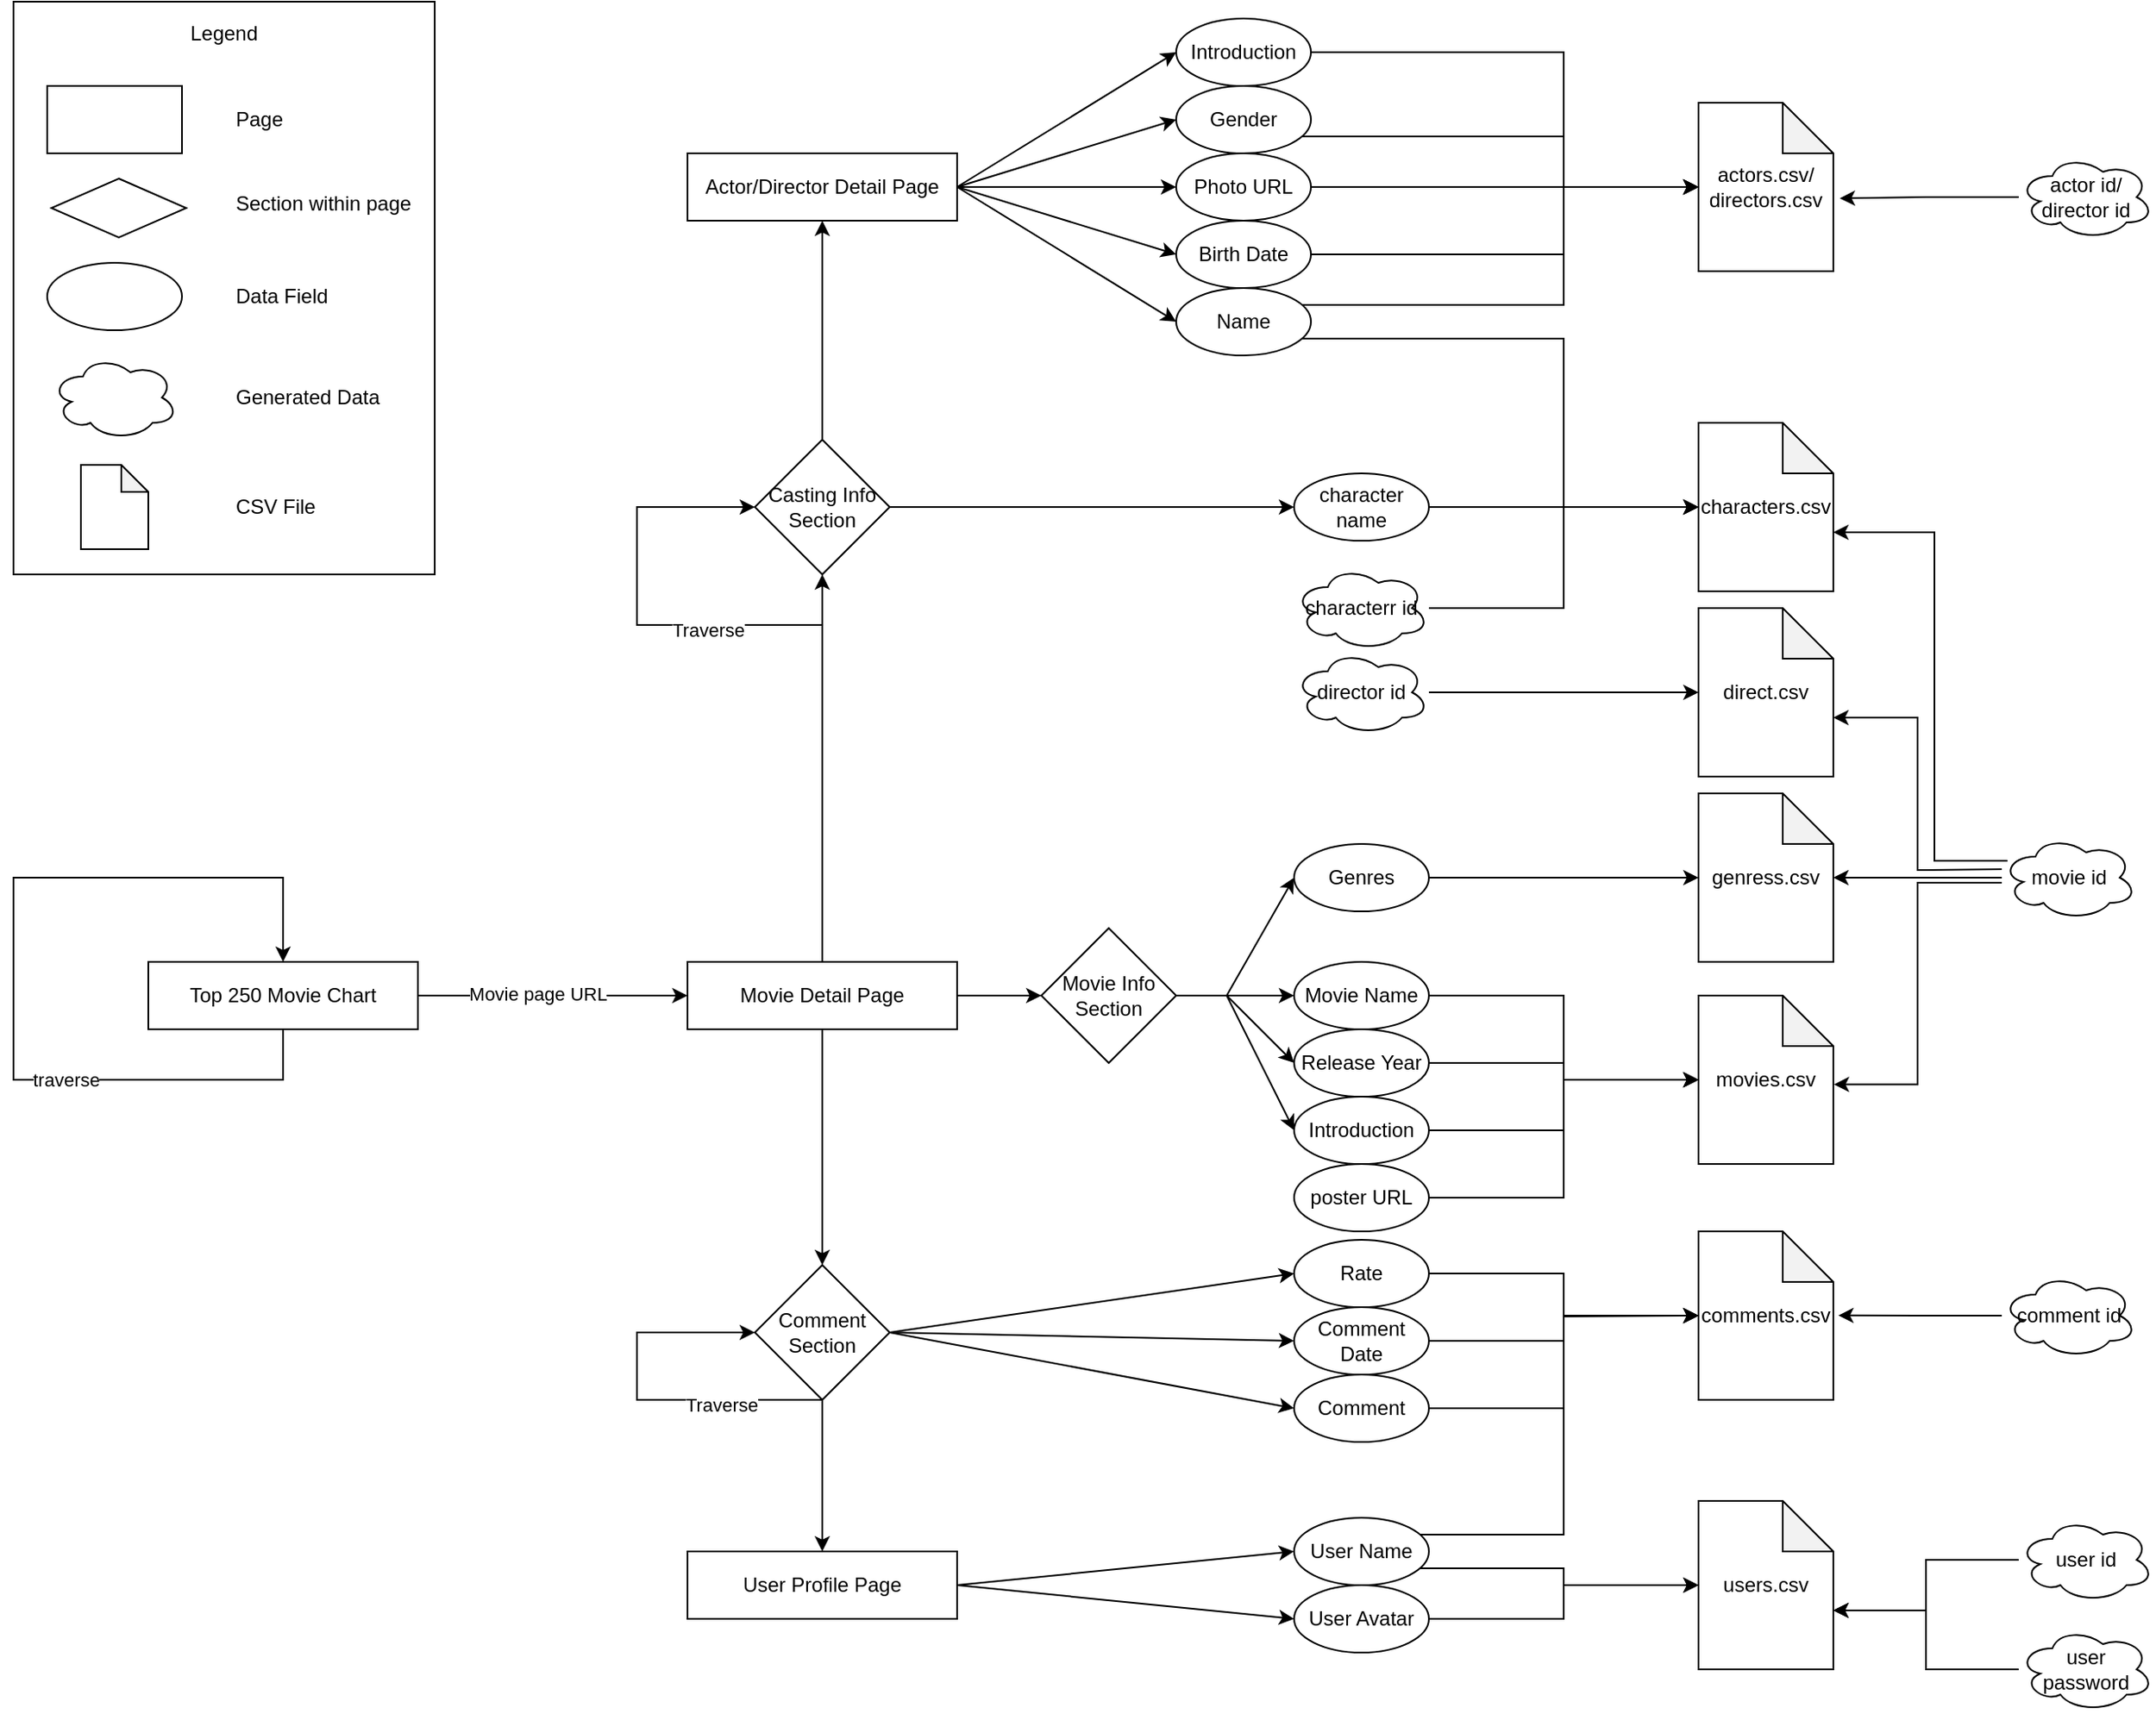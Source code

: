 <mxfile version="16.5.1" type="device"><diagram id="aQS8a2BZSZF3l-ueLsHV" name="第 1 页"><mxGraphModel dx="2188" dy="2158" grid="1" gridSize="10" guides="1" tooltips="1" connect="1" arrows="1" fold="1" page="1" pageScale="1" pageWidth="1169" pageHeight="827" math="0" shadow="0"><root><mxCell id="0"/><mxCell id="1" parent="0"/><mxCell id="bSSHRtzCXo4jW02pnlNc-5" style="edgeStyle=orthogonalEdgeStyle;rounded=0;orthogonalLoop=1;jettySize=auto;html=1;entryX=0;entryY=0.5;entryDx=0;entryDy=0;" edge="1" parent="1" source="bSSHRtzCXo4jW02pnlNc-1" target="bSSHRtzCXo4jW02pnlNc-2"><mxGeometry relative="1" as="geometry"/></mxCell><mxCell id="bSSHRtzCXo4jW02pnlNc-22" value="Movie page URL" style="edgeLabel;html=1;align=center;verticalAlign=middle;resizable=0;points=[];" vertex="1" connectable="0" parent="bSSHRtzCXo4jW02pnlNc-5"><mxGeometry x="-0.117" y="1" relative="1" as="geometry"><mxPoint as="offset"/></mxGeometry></mxCell><mxCell id="bSSHRtzCXo4jW02pnlNc-1" value="Top 250 Movie Chart" style="rounded=0;whiteSpace=wrap;html=1;" vertex="1" parent="1"><mxGeometry x="240" y="290" width="160" height="40" as="geometry"/></mxCell><mxCell id="bSSHRtzCXo4jW02pnlNc-7" style="edgeStyle=orthogonalEdgeStyle;rounded=0;orthogonalLoop=1;jettySize=auto;html=1;entryX=0.5;entryY=0;entryDx=0;entryDy=0;exitX=0.5;exitY=1;exitDx=0;exitDy=0;" edge="1" parent="1" source="bSSHRtzCXo4jW02pnlNc-2" target="bSSHRtzCXo4jW02pnlNc-96"><mxGeometry relative="1" as="geometry"><mxPoint x="640" y="495" as="targetPoint"/></mxGeometry></mxCell><mxCell id="bSSHRtzCXo4jW02pnlNc-93" style="edgeStyle=orthogonalEdgeStyle;rounded=0;orthogonalLoop=1;jettySize=auto;html=1;entryX=0;entryY=0.5;entryDx=0;entryDy=0;" edge="1" parent="1" source="bSSHRtzCXo4jW02pnlNc-2" target="bSSHRtzCXo4jW02pnlNc-91"><mxGeometry relative="1" as="geometry"/></mxCell><mxCell id="bSSHRtzCXo4jW02pnlNc-119" style="edgeStyle=orthogonalEdgeStyle;rounded=0;orthogonalLoop=1;jettySize=auto;html=1;" edge="1" parent="1" source="bSSHRtzCXo4jW02pnlNc-2" target="bSSHRtzCXo4jW02pnlNc-94"><mxGeometry relative="1" as="geometry"/></mxCell><mxCell id="bSSHRtzCXo4jW02pnlNc-2" value="Movie Detail Page" style="rounded=0;whiteSpace=wrap;html=1;" vertex="1" parent="1"><mxGeometry x="560" y="290" width="160" height="40" as="geometry"/></mxCell><mxCell id="bSSHRtzCXo4jW02pnlNc-65" style="edgeStyle=orthogonalEdgeStyle;rounded=0;orthogonalLoop=1;jettySize=auto;html=1;exitX=1;exitY=0.5;exitDx=0;exitDy=0;entryX=0;entryY=0.5;entryDx=0;entryDy=0;" edge="1" parent="1" source="bSSHRtzCXo4jW02pnlNc-3" target="bSSHRtzCXo4jW02pnlNc-64"><mxGeometry relative="1" as="geometry"/></mxCell><mxCell id="bSSHRtzCXo4jW02pnlNc-3" value="Actor/Director Detail Page" style="rounded=0;whiteSpace=wrap;html=1;" vertex="1" parent="1"><mxGeometry x="560" y="-190" width="160" height="40" as="geometry"/></mxCell><mxCell id="bSSHRtzCXo4jW02pnlNc-31" style="edgeStyle=orthogonalEdgeStyle;rounded=0;orthogonalLoop=1;jettySize=auto;html=1;entryX=0;entryY=0.5;entryDx=0;entryDy=0;entryPerimeter=0;" edge="1" parent="1" source="bSSHRtzCXo4jW02pnlNc-9" target="bSSHRtzCXo4jW02pnlNc-29"><mxGeometry relative="1" as="geometry"/></mxCell><mxCell id="bSSHRtzCXo4jW02pnlNc-9" value="Release Year" style="ellipse;whiteSpace=wrap;html=1;" vertex="1" parent="1"><mxGeometry x="920" y="330" width="80" height="40" as="geometry"/></mxCell><mxCell id="bSSHRtzCXo4jW02pnlNc-32" style="edgeStyle=orthogonalEdgeStyle;rounded=0;orthogonalLoop=1;jettySize=auto;html=1;exitX=1;exitY=0.5;exitDx=0;exitDy=0;" edge="1" parent="1" source="bSSHRtzCXo4jW02pnlNc-14"><mxGeometry relative="1" as="geometry"><mxPoint x="1160" y="360" as="targetPoint"/><Array as="points"><mxPoint x="1080" y="390"/><mxPoint x="1080" y="360"/></Array></mxGeometry></mxCell><mxCell id="bSSHRtzCXo4jW02pnlNc-14" value="Introduction" style="ellipse;whiteSpace=wrap;html=1;" vertex="1" parent="1"><mxGeometry x="920" y="370" width="80" height="40" as="geometry"/></mxCell><mxCell id="bSSHRtzCXo4jW02pnlNc-30" style="edgeStyle=orthogonalEdgeStyle;rounded=0;orthogonalLoop=1;jettySize=auto;html=1;" edge="1" parent="1" source="bSSHRtzCXo4jW02pnlNc-15" target="bSSHRtzCXo4jW02pnlNc-29"><mxGeometry relative="1" as="geometry"/></mxCell><mxCell id="bSSHRtzCXo4jW02pnlNc-15" value="Movie Name" style="ellipse;whiteSpace=wrap;html=1;" vertex="1" parent="1"><mxGeometry x="920" y="290" width="80" height="40" as="geometry"/></mxCell><mxCell id="bSSHRtzCXo4jW02pnlNc-17" value="" style="endArrow=classic;html=1;rounded=0;entryX=0;entryY=0.5;entryDx=0;entryDy=0;exitX=1;exitY=0.5;exitDx=0;exitDy=0;" edge="1" parent="1" target="bSSHRtzCXo4jW02pnlNc-14"><mxGeometry width="50" height="50" relative="1" as="geometry"><mxPoint x="880" y="310" as="sourcePoint"/><mxPoint x="1020" y="470" as="targetPoint"/></mxGeometry></mxCell><mxCell id="bSSHRtzCXo4jW02pnlNc-18" value="" style="endArrow=classic;html=1;rounded=0;entryX=0;entryY=0.5;entryDx=0;entryDy=0;exitX=1;exitY=0.5;exitDx=0;exitDy=0;" edge="1" parent="1" target="bSSHRtzCXo4jW02pnlNc-9"><mxGeometry width="50" height="50" relative="1" as="geometry"><mxPoint x="880" y="310" as="sourcePoint"/><mxPoint x="930" y="470" as="targetPoint"/></mxGeometry></mxCell><mxCell id="bSSHRtzCXo4jW02pnlNc-19" value="" style="endArrow=classic;html=1;rounded=0;entryX=0;entryY=0.5;entryDx=0;entryDy=0;exitX=1;exitY=0.5;exitDx=0;exitDy=0;" edge="1" parent="1" target="bSSHRtzCXo4jW02pnlNc-15"><mxGeometry width="50" height="50" relative="1" as="geometry"><mxPoint x="880" y="310" as="sourcePoint"/><mxPoint x="910" y="220" as="targetPoint"/></mxGeometry></mxCell><mxCell id="bSSHRtzCXo4jW02pnlNc-39" style="edgeStyle=orthogonalEdgeStyle;rounded=0;orthogonalLoop=1;jettySize=auto;html=1;entryX=0;entryY=0.5;entryDx=0;entryDy=0;entryPerimeter=0;" edge="1" parent="1" source="bSSHRtzCXo4jW02pnlNc-20" target="bSSHRtzCXo4jW02pnlNc-38"><mxGeometry relative="1" as="geometry"/></mxCell><mxCell id="bSSHRtzCXo4jW02pnlNc-20" value="Genres" style="ellipse;whiteSpace=wrap;html=1;" vertex="1" parent="1"><mxGeometry x="920" y="220" width="80" height="40" as="geometry"/></mxCell><mxCell id="bSSHRtzCXo4jW02pnlNc-29" value="movies.csv" style="shape=note;whiteSpace=wrap;html=1;backgroundOutline=1;darkOpacity=0.05;" vertex="1" parent="1"><mxGeometry x="1160" y="310" width="80" height="100" as="geometry"/></mxCell><mxCell id="bSSHRtzCXo4jW02pnlNc-44" style="edgeStyle=orthogonalEdgeStyle;rounded=0;orthogonalLoop=1;jettySize=auto;html=1;" edge="1" parent="1" source="bSSHRtzCXo4jW02pnlNc-34" target="bSSHRtzCXo4jW02pnlNc-38"><mxGeometry relative="1" as="geometry"/></mxCell><mxCell id="bSSHRtzCXo4jW02pnlNc-45" style="edgeStyle=orthogonalEdgeStyle;rounded=0;orthogonalLoop=1;jettySize=auto;html=1;entryX=1.004;entryY=0.528;entryDx=0;entryDy=0;entryPerimeter=0;" edge="1" parent="1" target="bSSHRtzCXo4jW02pnlNc-29"><mxGeometry relative="1" as="geometry"><mxPoint x="1340" y="243" as="sourcePoint"/><Array as="points"><mxPoint x="1290" y="243"/><mxPoint x="1290" y="363"/></Array></mxGeometry></mxCell><mxCell id="bSSHRtzCXo4jW02pnlNc-76" style="edgeStyle=orthogonalEdgeStyle;rounded=0;orthogonalLoop=1;jettySize=auto;html=1;entryX=0;entryY=0;entryDx=80;entryDy=65;entryPerimeter=0;" edge="1" parent="1" target="bSSHRtzCXo4jW02pnlNc-75"><mxGeometry relative="1" as="geometry"><mxPoint x="1340" y="235" as="sourcePoint"/></mxGeometry></mxCell><mxCell id="bSSHRtzCXo4jW02pnlNc-136" style="edgeStyle=orthogonalEdgeStyle;rounded=0;orthogonalLoop=1;jettySize=auto;html=1;entryX=0;entryY=0;entryDx=80;entryDy=65;entryPerimeter=0;" edge="1" parent="1" source="bSSHRtzCXo4jW02pnlNc-34" target="bSSHRtzCXo4jW02pnlNc-134"><mxGeometry relative="1" as="geometry"><Array as="points"><mxPoint x="1300" y="230"/><mxPoint x="1300" y="35"/></Array></mxGeometry></mxCell><mxCell id="bSSHRtzCXo4jW02pnlNc-34" value="movie id" style="ellipse;shape=cloud;whiteSpace=wrap;html=1;" vertex="1" parent="1"><mxGeometry x="1340" y="215" width="80" height="50" as="geometry"/></mxCell><mxCell id="bSSHRtzCXo4jW02pnlNc-36" value="" style="endArrow=classic;html=1;rounded=0;exitX=0.5;exitY=1;exitDx=0;exitDy=0;entryX=0.5;entryY=0;entryDx=0;entryDy=0;" edge="1" parent="1" source="bSSHRtzCXo4jW02pnlNc-1" target="bSSHRtzCXo4jW02pnlNc-1"><mxGeometry width="50" height="50" relative="1" as="geometry"><mxPoint x="270" y="390" as="sourcePoint"/><mxPoint x="320" y="340" as="targetPoint"/><Array as="points"><mxPoint x="320" y="360"/><mxPoint x="160" y="360"/><mxPoint x="160" y="240"/><mxPoint x="320" y="240"/></Array></mxGeometry></mxCell><mxCell id="bSSHRtzCXo4jW02pnlNc-37" value="traverse" style="edgeLabel;html=1;align=center;verticalAlign=middle;resizable=0;points=[];" vertex="1" connectable="0" parent="bSSHRtzCXo4jW02pnlNc-36"><mxGeometry x="-0.566" y="-2" relative="1" as="geometry"><mxPoint x="-46" y="2" as="offset"/></mxGeometry></mxCell><mxCell id="bSSHRtzCXo4jW02pnlNc-38" value="genress.csv" style="shape=note;whiteSpace=wrap;html=1;backgroundOutline=1;darkOpacity=0.05;" vertex="1" parent="1"><mxGeometry x="1160" y="190" width="80" height="100" as="geometry"/></mxCell><mxCell id="bSSHRtzCXo4jW02pnlNc-42" value="" style="endArrow=classic;html=1;rounded=0;entryX=0;entryY=0.5;entryDx=0;entryDy=0;exitX=1;exitY=0.5;exitDx=0;exitDy=0;" edge="1" parent="1" target="bSSHRtzCXo4jW02pnlNc-20"><mxGeometry width="50" height="50" relative="1" as="geometry"><mxPoint x="880" y="310" as="sourcePoint"/><mxPoint x="880" y="570" as="targetPoint"/></mxGeometry></mxCell><mxCell id="bSSHRtzCXo4jW02pnlNc-48" value="actors.csv/&lt;br&gt;directors.csv" style="shape=note;whiteSpace=wrap;html=1;backgroundOutline=1;darkOpacity=0.05;" vertex="1" parent="1"><mxGeometry x="1160" y="-220" width="80" height="100" as="geometry"/></mxCell><mxCell id="bSSHRtzCXo4jW02pnlNc-146" style="edgeStyle=orthogonalEdgeStyle;rounded=0;orthogonalLoop=1;jettySize=auto;html=1;entryX=1.048;entryY=0.567;entryDx=0;entryDy=0;entryPerimeter=0;" edge="1" parent="1" source="bSSHRtzCXo4jW02pnlNc-49" target="bSSHRtzCXo4jW02pnlNc-48"><mxGeometry relative="1" as="geometry"/></mxCell><mxCell id="bSSHRtzCXo4jW02pnlNc-49" value="actor id/&lt;br&gt;director id" style="ellipse;shape=cloud;whiteSpace=wrap;html=1;" vertex="1" parent="1"><mxGeometry x="1350" y="-189" width="80" height="50" as="geometry"/></mxCell><mxCell id="bSSHRtzCXo4jW02pnlNc-141" style="edgeStyle=orthogonalEdgeStyle;rounded=0;orthogonalLoop=1;jettySize=auto;html=1;entryX=0;entryY=0.5;entryDx=0;entryDy=0;entryPerimeter=0;" edge="1" parent="1" source="bSSHRtzCXo4jW02pnlNc-53" target="bSSHRtzCXo4jW02pnlNc-134"><mxGeometry relative="1" as="geometry"><Array as="points"><mxPoint x="1080" y="-80"/><mxPoint x="1080" y="20"/></Array></mxGeometry></mxCell><mxCell id="bSSHRtzCXo4jW02pnlNc-151" style="edgeStyle=orthogonalEdgeStyle;rounded=0;orthogonalLoop=1;jettySize=auto;html=1;entryX=0;entryY=0.5;entryDx=0;entryDy=0;entryPerimeter=0;" edge="1" parent="1" source="bSSHRtzCXo4jW02pnlNc-53" target="bSSHRtzCXo4jW02pnlNc-48"><mxGeometry relative="1" as="geometry"><Array as="points"><mxPoint x="1080" y="-100"/><mxPoint x="1080" y="-170"/></Array></mxGeometry></mxCell><mxCell id="bSSHRtzCXo4jW02pnlNc-53" value="Name" style="ellipse;whiteSpace=wrap;html=1;" vertex="1" parent="1"><mxGeometry x="850" y="-110" width="80" height="40" as="geometry"/></mxCell><mxCell id="bSSHRtzCXo4jW02pnlNc-55" style="edgeStyle=orthogonalEdgeStyle;rounded=0;orthogonalLoop=1;jettySize=auto;html=1;entryX=0;entryY=0.5;entryDx=0;entryDy=0;entryPerimeter=0;" edge="1" parent="1" source="bSSHRtzCXo4jW02pnlNc-54" target="bSSHRtzCXo4jW02pnlNc-29"><mxGeometry relative="1" as="geometry"/></mxCell><mxCell id="bSSHRtzCXo4jW02pnlNc-54" value="poster URL" style="ellipse;whiteSpace=wrap;html=1;" vertex="1" parent="1"><mxGeometry x="920" y="410" width="80" height="40" as="geometry"/></mxCell><mxCell id="bSSHRtzCXo4jW02pnlNc-150" style="edgeStyle=orthogonalEdgeStyle;rounded=0;orthogonalLoop=1;jettySize=auto;html=1;entryX=0;entryY=0.5;entryDx=0;entryDy=0;entryPerimeter=0;" edge="1" parent="1" source="bSSHRtzCXo4jW02pnlNc-56" target="bSSHRtzCXo4jW02pnlNc-48"><mxGeometry relative="1" as="geometry"><Array as="points"><mxPoint x="1080" y="-130"/><mxPoint x="1080" y="-170"/></Array></mxGeometry></mxCell><mxCell id="bSSHRtzCXo4jW02pnlNc-56" value="Birth Date" style="ellipse;whiteSpace=wrap;html=1;" vertex="1" parent="1"><mxGeometry x="850" y="-150" width="80" height="40" as="geometry"/></mxCell><mxCell id="bSSHRtzCXo4jW02pnlNc-152" style="edgeStyle=orthogonalEdgeStyle;rounded=0;orthogonalLoop=1;jettySize=auto;html=1;entryX=0;entryY=0.5;entryDx=0;entryDy=0;entryPerimeter=0;" edge="1" parent="1" source="bSSHRtzCXo4jW02pnlNc-57" target="bSSHRtzCXo4jW02pnlNc-48"><mxGeometry relative="1" as="geometry"><Array as="points"><mxPoint x="1080" y="-250"/><mxPoint x="1080" y="-170"/></Array></mxGeometry></mxCell><mxCell id="bSSHRtzCXo4jW02pnlNc-57" value="Introduction" style="ellipse;whiteSpace=wrap;html=1;" vertex="1" parent="1"><mxGeometry x="850" y="-270" width="80" height="40" as="geometry"/></mxCell><mxCell id="bSSHRtzCXo4jW02pnlNc-68" style="edgeStyle=orthogonalEdgeStyle;rounded=0;orthogonalLoop=1;jettySize=auto;html=1;entryX=0;entryY=0.5;entryDx=0;entryDy=0;entryPerimeter=0;" edge="1" parent="1" source="bSSHRtzCXo4jW02pnlNc-58" target="bSSHRtzCXo4jW02pnlNc-48"><mxGeometry relative="1" as="geometry"><mxPoint x="1000" y="-170" as="targetPoint"/><Array as="points"><mxPoint x="1080" y="-200"/><mxPoint x="1080" y="-170"/></Array></mxGeometry></mxCell><mxCell id="bSSHRtzCXo4jW02pnlNc-58" value="Gender" style="ellipse;whiteSpace=wrap;html=1;" vertex="1" parent="1"><mxGeometry x="850" y="-230" width="80" height="40" as="geometry"/></mxCell><mxCell id="bSSHRtzCXo4jW02pnlNc-60" value="" style="endArrow=classic;html=1;rounded=0;entryX=0;entryY=0.5;entryDx=0;entryDy=0;exitX=1;exitY=0.5;exitDx=0;exitDy=0;" edge="1" parent="1" source="bSSHRtzCXo4jW02pnlNc-3" target="bSSHRtzCXo4jW02pnlNc-53"><mxGeometry width="50" height="50" relative="1" as="geometry"><mxPoint x="820" y="-170" as="sourcePoint"/><mxPoint x="830" y="-110" as="targetPoint"/></mxGeometry></mxCell><mxCell id="bSSHRtzCXo4jW02pnlNc-61" value="" style="endArrow=classic;html=1;rounded=0;exitX=1;exitY=0.5;exitDx=0;exitDy=0;entryX=0;entryY=0.5;entryDx=0;entryDy=0;" edge="1" parent="1" source="bSSHRtzCXo4jW02pnlNc-3" target="bSSHRtzCXo4jW02pnlNc-56"><mxGeometry width="50" height="50" relative="1" as="geometry"><mxPoint x="830" y="-30" as="sourcePoint"/><mxPoint x="880" y="-80" as="targetPoint"/></mxGeometry></mxCell><mxCell id="bSSHRtzCXo4jW02pnlNc-62" value="" style="endArrow=classic;html=1;rounded=0;entryX=0;entryY=0.5;entryDx=0;entryDy=0;exitX=1;exitY=0.5;exitDx=0;exitDy=0;" edge="1" parent="1" source="bSSHRtzCXo4jW02pnlNc-3" target="bSSHRtzCXo4jW02pnlNc-57"><mxGeometry width="50" height="50" relative="1" as="geometry"><mxPoint x="670" y="-140" as="sourcePoint"/><mxPoint x="720" y="-190" as="targetPoint"/></mxGeometry></mxCell><mxCell id="bSSHRtzCXo4jW02pnlNc-63" value="" style="endArrow=classic;html=1;rounded=0;entryX=0;entryY=0.5;entryDx=0;entryDy=0;exitX=1;exitY=0.5;exitDx=0;exitDy=0;" edge="1" parent="1" source="bSSHRtzCXo4jW02pnlNc-3" target="bSSHRtzCXo4jW02pnlNc-58"><mxGeometry width="50" height="50" relative="1" as="geometry"><mxPoint x="470" y="-120" as="sourcePoint"/><mxPoint x="520" y="-170" as="targetPoint"/></mxGeometry></mxCell><mxCell id="bSSHRtzCXo4jW02pnlNc-149" style="edgeStyle=orthogonalEdgeStyle;rounded=0;orthogonalLoop=1;jettySize=auto;html=1;" edge="1" parent="1" source="bSSHRtzCXo4jW02pnlNc-64"><mxGeometry relative="1" as="geometry"><mxPoint x="1160" y="-170" as="targetPoint"/></mxGeometry></mxCell><mxCell id="bSSHRtzCXo4jW02pnlNc-64" value="Photo URL" style="ellipse;whiteSpace=wrap;html=1;" vertex="1" parent="1"><mxGeometry x="850" y="-190" width="80" height="40" as="geometry"/></mxCell><mxCell id="bSSHRtzCXo4jW02pnlNc-72" value="users.csv" style="shape=note;whiteSpace=wrap;html=1;backgroundOutline=1;darkOpacity=0.05;" vertex="1" parent="1"><mxGeometry x="1160" y="610" width="80" height="100" as="geometry"/></mxCell><mxCell id="bSSHRtzCXo4jW02pnlNc-73" value="comments.csv" style="shape=note;whiteSpace=wrap;html=1;backgroundOutline=1;darkOpacity=0.05;" vertex="1" parent="1"><mxGeometry x="1160" y="450" width="80" height="100" as="geometry"/></mxCell><mxCell id="bSSHRtzCXo4jW02pnlNc-75" value="direct.csv" style="shape=note;whiteSpace=wrap;html=1;backgroundOutline=1;darkOpacity=0.05;" vertex="1" parent="1"><mxGeometry x="1160" y="80" width="80" height="100" as="geometry"/></mxCell><mxCell id="bSSHRtzCXo4jW02pnlNc-79" value="" style="rounded=0;whiteSpace=wrap;html=1;" vertex="1" parent="1"><mxGeometry x="160" y="-280" width="250" height="340" as="geometry"/></mxCell><mxCell id="bSSHRtzCXo4jW02pnlNc-80" value="" style="rounded=0;whiteSpace=wrap;html=1;" vertex="1" parent="1"><mxGeometry x="180" y="-230" width="80" height="40" as="geometry"/></mxCell><mxCell id="bSSHRtzCXo4jW02pnlNc-81" value="Page" style="text;html=1;strokeColor=none;fillColor=none;align=left;verticalAlign=middle;whiteSpace=wrap;rounded=0;" vertex="1" parent="1"><mxGeometry x="290" y="-225" width="60" height="30" as="geometry"/></mxCell><mxCell id="bSSHRtzCXo4jW02pnlNc-82" value="" style="ellipse;whiteSpace=wrap;html=1;" vertex="1" parent="1"><mxGeometry x="180" y="-125" width="80" height="40" as="geometry"/></mxCell><mxCell id="bSSHRtzCXo4jW02pnlNc-83" value="Data Field" style="text;html=1;strokeColor=none;fillColor=none;align=left;verticalAlign=middle;whiteSpace=wrap;rounded=0;" vertex="1" parent="1"><mxGeometry x="290" y="-120" width="60" height="30" as="geometry"/></mxCell><mxCell id="bSSHRtzCXo4jW02pnlNc-84" value="" style="shape=note;whiteSpace=wrap;html=1;backgroundOutline=1;darkOpacity=0.05;size=16;" vertex="1" parent="1"><mxGeometry x="200" y="-5" width="40" height="50" as="geometry"/></mxCell><mxCell id="bSSHRtzCXo4jW02pnlNc-85" value="CSV File" style="text;html=1;strokeColor=none;fillColor=none;align=left;verticalAlign=middle;whiteSpace=wrap;rounded=0;" vertex="1" parent="1"><mxGeometry x="290" y="5" width="60" height="30" as="geometry"/></mxCell><mxCell id="bSSHRtzCXo4jW02pnlNc-86" value="" style="ellipse;shape=cloud;whiteSpace=wrap;html=1;" vertex="1" parent="1"><mxGeometry x="182.5" y="-70" width="75" height="50" as="geometry"/></mxCell><mxCell id="bSSHRtzCXo4jW02pnlNc-87" value="Generated Data" style="text;html=1;strokeColor=none;fillColor=none;align=left;verticalAlign=middle;whiteSpace=wrap;rounded=0;" vertex="1" parent="1"><mxGeometry x="290" y="-60" width="90" height="30" as="geometry"/></mxCell><mxCell id="bSSHRtzCXo4jW02pnlNc-88" value="User Profile Page" style="rounded=0;whiteSpace=wrap;html=1;" vertex="1" parent="1"><mxGeometry x="560" y="640" width="160" height="40" as="geometry"/></mxCell><mxCell id="bSSHRtzCXo4jW02pnlNc-91" value="Movie Info Section" style="rhombus;whiteSpace=wrap;html=1;" vertex="1" parent="1"><mxGeometry x="770" y="270" width="80" height="80" as="geometry"/></mxCell><mxCell id="bSSHRtzCXo4jW02pnlNc-92" value="" style="endArrow=none;html=1;rounded=0;exitX=1;exitY=0.5;exitDx=0;exitDy=0;" edge="1" parent="1" source="bSSHRtzCXo4jW02pnlNc-91"><mxGeometry width="50" height="50" relative="1" as="geometry"><mxPoint x="820" y="480" as="sourcePoint"/><mxPoint x="880" y="310" as="targetPoint"/></mxGeometry></mxCell><mxCell id="bSSHRtzCXo4jW02pnlNc-121" style="edgeStyle=orthogonalEdgeStyle;rounded=0;orthogonalLoop=1;jettySize=auto;html=1;entryX=0.5;entryY=0;entryDx=0;entryDy=0;" edge="1" parent="1" source="bSSHRtzCXo4jW02pnlNc-96" target="bSSHRtzCXo4jW02pnlNc-88"><mxGeometry relative="1" as="geometry"/></mxCell><mxCell id="bSSHRtzCXo4jW02pnlNc-96" value="Comment&lt;br&gt;Section" style="rhombus;whiteSpace=wrap;html=1;" vertex="1" parent="1"><mxGeometry x="600" y="470" width="80" height="80" as="geometry"/></mxCell><mxCell id="bSSHRtzCXo4jW02pnlNc-99" value="" style="endArrow=classic;html=1;rounded=0;exitX=0.5;exitY=0;exitDx=0;exitDy=0;entryX=0.5;entryY=1;entryDx=0;entryDy=0;" edge="1" parent="1" source="bSSHRtzCXo4jW02pnlNc-94" target="bSSHRtzCXo4jW02pnlNc-3"><mxGeometry width="50" height="50" relative="1" as="geometry"><mxPoint x="800" y="180" as="sourcePoint"/><mxPoint x="850" y="130" as="targetPoint"/></mxGeometry></mxCell><mxCell id="bSSHRtzCXo4jW02pnlNc-105" style="edgeStyle=orthogonalEdgeStyle;rounded=0;orthogonalLoop=1;jettySize=auto;html=1;entryX=0;entryY=0.5;entryDx=0;entryDy=0;entryPerimeter=0;" edge="1" parent="1" source="bSSHRtzCXo4jW02pnlNc-100" target="bSSHRtzCXo4jW02pnlNc-72"><mxGeometry relative="1" as="geometry"><Array as="points"><mxPoint x="1080" y="650"/><mxPoint x="1080" y="660"/></Array></mxGeometry></mxCell><mxCell id="bSSHRtzCXo4jW02pnlNc-107" style="edgeStyle=orthogonalEdgeStyle;rounded=0;orthogonalLoop=1;jettySize=auto;html=1;entryX=0;entryY=0.5;entryDx=0;entryDy=0;entryPerimeter=0;" edge="1" parent="1" source="bSSHRtzCXo4jW02pnlNc-100" target="bSSHRtzCXo4jW02pnlNc-73"><mxGeometry relative="1" as="geometry"><Array as="points"><mxPoint x="1080" y="630"/><mxPoint x="1080" y="500"/></Array></mxGeometry></mxCell><mxCell id="bSSHRtzCXo4jW02pnlNc-100" value="User Name" style="ellipse;whiteSpace=wrap;html=1;" vertex="1" parent="1"><mxGeometry x="920" y="620" width="80" height="40" as="geometry"/></mxCell><mxCell id="bSSHRtzCXo4jW02pnlNc-106" style="edgeStyle=orthogonalEdgeStyle;rounded=0;orthogonalLoop=1;jettySize=auto;html=1;entryX=0;entryY=0.5;entryDx=0;entryDy=0;entryPerimeter=0;" edge="1" parent="1" source="bSSHRtzCXo4jW02pnlNc-101" target="bSSHRtzCXo4jW02pnlNc-72"><mxGeometry relative="1" as="geometry"/></mxCell><mxCell id="bSSHRtzCXo4jW02pnlNc-101" value="User Avatar" style="ellipse;whiteSpace=wrap;html=1;" vertex="1" parent="1"><mxGeometry x="920" y="660" width="80" height="40" as="geometry"/></mxCell><mxCell id="bSSHRtzCXo4jW02pnlNc-103" value="" style="endArrow=classic;html=1;rounded=0;entryX=0;entryY=0.5;entryDx=0;entryDy=0;exitX=1;exitY=0.5;exitDx=0;exitDy=0;" edge="1" parent="1" source="bSSHRtzCXo4jW02pnlNc-88" target="bSSHRtzCXo4jW02pnlNc-100"><mxGeometry width="50" height="50" relative="1" as="geometry"><mxPoint x="860" y="630" as="sourcePoint"/><mxPoint x="910" y="580" as="targetPoint"/></mxGeometry></mxCell><mxCell id="bSSHRtzCXo4jW02pnlNc-104" value="" style="endArrow=classic;html=1;rounded=0;entryX=0;entryY=0.5;entryDx=0;entryDy=0;exitX=1;exitY=0.5;exitDx=0;exitDy=0;" edge="1" parent="1" source="bSSHRtzCXo4jW02pnlNc-88" target="bSSHRtzCXo4jW02pnlNc-101"><mxGeometry width="50" height="50" relative="1" as="geometry"><mxPoint x="830" y="750" as="sourcePoint"/><mxPoint x="880" y="700" as="targetPoint"/></mxGeometry></mxCell><mxCell id="bSSHRtzCXo4jW02pnlNc-113" style="edgeStyle=orthogonalEdgeStyle;rounded=0;orthogonalLoop=1;jettySize=auto;html=1;entryX=0;entryY=0.5;entryDx=0;entryDy=0;entryPerimeter=0;" edge="1" parent="1" source="bSSHRtzCXo4jW02pnlNc-108" target="bSSHRtzCXo4jW02pnlNc-73"><mxGeometry relative="1" as="geometry"/></mxCell><mxCell id="bSSHRtzCXo4jW02pnlNc-108" value="Rate" style="ellipse;whiteSpace=wrap;html=1;" vertex="1" parent="1"><mxGeometry x="920" y="455" width="80" height="40" as="geometry"/></mxCell><mxCell id="bSSHRtzCXo4jW02pnlNc-112" style="edgeStyle=orthogonalEdgeStyle;rounded=0;orthogonalLoop=1;jettySize=auto;html=1;" edge="1" parent="1" source="bSSHRtzCXo4jW02pnlNc-109"><mxGeometry relative="1" as="geometry"><mxPoint x="1160" y="500" as="targetPoint"/></mxGeometry></mxCell><mxCell id="bSSHRtzCXo4jW02pnlNc-109" value="Comment Date" style="ellipse;whiteSpace=wrap;html=1;" vertex="1" parent="1"><mxGeometry x="920" y="495" width="80" height="40" as="geometry"/></mxCell><mxCell id="bSSHRtzCXo4jW02pnlNc-111" style="edgeStyle=orthogonalEdgeStyle;rounded=0;orthogonalLoop=1;jettySize=auto;html=1;entryX=0;entryY=0.5;entryDx=0;entryDy=0;entryPerimeter=0;" edge="1" parent="1" source="bSSHRtzCXo4jW02pnlNc-110" target="bSSHRtzCXo4jW02pnlNc-73"><mxGeometry relative="1" as="geometry"/></mxCell><mxCell id="bSSHRtzCXo4jW02pnlNc-110" value="Comment" style="ellipse;whiteSpace=wrap;html=1;" vertex="1" parent="1"><mxGeometry x="920" y="535" width="80" height="40" as="geometry"/></mxCell><mxCell id="bSSHRtzCXo4jW02pnlNc-114" value="" style="endArrow=classic;html=1;rounded=0;entryX=0;entryY=0.5;entryDx=0;entryDy=0;exitX=1;exitY=0.5;exitDx=0;exitDy=0;" edge="1" parent="1" source="bSSHRtzCXo4jW02pnlNc-96" target="bSSHRtzCXo4jW02pnlNc-108"><mxGeometry width="50" height="50" relative="1" as="geometry"><mxPoint x="840" y="580" as="sourcePoint"/><mxPoint x="890" y="530" as="targetPoint"/></mxGeometry></mxCell><mxCell id="bSSHRtzCXo4jW02pnlNc-115" value="" style="endArrow=classic;html=1;rounded=0;entryX=0;entryY=0.5;entryDx=0;entryDy=0;exitX=1;exitY=0.5;exitDx=0;exitDy=0;" edge="1" parent="1" source="bSSHRtzCXo4jW02pnlNc-96" target="bSSHRtzCXo4jW02pnlNc-109"><mxGeometry width="50" height="50" relative="1" as="geometry"><mxPoint x="870" y="560" as="sourcePoint"/><mxPoint x="920" y="510" as="targetPoint"/></mxGeometry></mxCell><mxCell id="bSSHRtzCXo4jW02pnlNc-116" value="" style="endArrow=classic;html=1;rounded=0;entryX=0;entryY=0.5;entryDx=0;entryDy=0;exitX=1;exitY=0.5;exitDx=0;exitDy=0;" edge="1" parent="1" source="bSSHRtzCXo4jW02pnlNc-96" target="bSSHRtzCXo4jW02pnlNc-110"><mxGeometry width="50" height="50" relative="1" as="geometry"><mxPoint x="760" y="570" as="sourcePoint"/><mxPoint x="810" y="520" as="targetPoint"/></mxGeometry></mxCell><mxCell id="bSSHRtzCXo4jW02pnlNc-94" value="Casting Info Section" style="rhombus;whiteSpace=wrap;html=1;" vertex="1" parent="1"><mxGeometry x="600" y="-20" width="80" height="80" as="geometry"/></mxCell><mxCell id="bSSHRtzCXo4jW02pnlNc-122" value="" style="endArrow=classic;html=1;rounded=0;entryX=0;entryY=0.5;entryDx=0;entryDy=0;" edge="1" parent="1" target="bSSHRtzCXo4jW02pnlNc-96"><mxGeometry width="50" height="50" relative="1" as="geometry"><mxPoint x="640" y="550" as="sourcePoint"/><mxPoint x="550" y="570" as="targetPoint"/><Array as="points"><mxPoint x="530" y="550"/><mxPoint x="530" y="510"/></Array></mxGeometry></mxCell><mxCell id="bSSHRtzCXo4jW02pnlNc-123" value="Traverse" style="edgeLabel;html=1;align=center;verticalAlign=middle;resizable=0;points=[];" vertex="1" connectable="0" parent="bSSHRtzCXo4jW02pnlNc-122"><mxGeometry x="-0.452" y="3" relative="1" as="geometry"><mxPoint as="offset"/></mxGeometry></mxCell><mxCell id="bSSHRtzCXo4jW02pnlNc-125" style="edgeStyle=orthogonalEdgeStyle;rounded=0;orthogonalLoop=1;jettySize=auto;html=1;entryX=1.037;entryY=0.499;entryDx=0;entryDy=0;entryPerimeter=0;" edge="1" parent="1" source="bSSHRtzCXo4jW02pnlNc-124" target="bSSHRtzCXo4jW02pnlNc-73"><mxGeometry relative="1" as="geometry"/></mxCell><mxCell id="bSSHRtzCXo4jW02pnlNc-124" value="comment id" style="ellipse;shape=cloud;whiteSpace=wrap;html=1;" vertex="1" parent="1"><mxGeometry x="1340" y="475" width="80" height="50" as="geometry"/></mxCell><mxCell id="bSSHRtzCXo4jW02pnlNc-127" style="edgeStyle=orthogonalEdgeStyle;rounded=0;orthogonalLoop=1;jettySize=auto;html=1;entryX=0;entryY=0;entryDx=80;entryDy=65;entryPerimeter=0;" edge="1" parent="1" source="bSSHRtzCXo4jW02pnlNc-126" target="bSSHRtzCXo4jW02pnlNc-72"><mxGeometry relative="1" as="geometry"/></mxCell><mxCell id="bSSHRtzCXo4jW02pnlNc-126" value="user id" style="ellipse;shape=cloud;whiteSpace=wrap;html=1;" vertex="1" parent="1"><mxGeometry x="1350" y="620" width="80" height="50" as="geometry"/></mxCell><mxCell id="bSSHRtzCXo4jW02pnlNc-130" style="edgeStyle=orthogonalEdgeStyle;rounded=0;orthogonalLoop=1;jettySize=auto;html=1;entryX=0;entryY=0;entryDx=80;entryDy=65;entryPerimeter=0;" edge="1" parent="1" source="bSSHRtzCXo4jW02pnlNc-128" target="bSSHRtzCXo4jW02pnlNc-72"><mxGeometry relative="1" as="geometry"/></mxCell><mxCell id="bSSHRtzCXo4jW02pnlNc-128" value="user password" style="ellipse;shape=cloud;whiteSpace=wrap;html=1;" vertex="1" parent="1"><mxGeometry x="1350" y="685" width="80" height="50" as="geometry"/></mxCell><mxCell id="bSSHRtzCXo4jW02pnlNc-137" style="edgeStyle=orthogonalEdgeStyle;rounded=0;orthogonalLoop=1;jettySize=auto;html=1;entryX=0;entryY=0.5;entryDx=0;entryDy=0;entryPerimeter=0;" edge="1" parent="1" source="bSSHRtzCXo4jW02pnlNc-131" target="bSSHRtzCXo4jW02pnlNc-134"><mxGeometry relative="1" as="geometry"/></mxCell><mxCell id="bSSHRtzCXo4jW02pnlNc-131" value="character name" style="ellipse;whiteSpace=wrap;html=1;" vertex="1" parent="1"><mxGeometry x="920" width="80" height="40" as="geometry"/></mxCell><mxCell id="bSSHRtzCXo4jW02pnlNc-135" style="edgeStyle=orthogonalEdgeStyle;rounded=0;orthogonalLoop=1;jettySize=auto;html=1;entryX=0;entryY=0.5;entryDx=0;entryDy=0;entryPerimeter=0;" edge="1" parent="1" source="bSSHRtzCXo4jW02pnlNc-132" target="bSSHRtzCXo4jW02pnlNc-75"><mxGeometry relative="1" as="geometry"/></mxCell><mxCell id="bSSHRtzCXo4jW02pnlNc-132" value="director id" style="ellipse;shape=cloud;whiteSpace=wrap;html=1;" vertex="1" parent="1"><mxGeometry x="920" y="105" width="80" height="50" as="geometry"/></mxCell><mxCell id="bSSHRtzCXo4jW02pnlNc-134" value="characters.csv" style="shape=note;whiteSpace=wrap;html=1;backgroundOutline=1;darkOpacity=0.05;" vertex="1" parent="1"><mxGeometry x="1160" y="-30" width="80" height="100" as="geometry"/></mxCell><mxCell id="bSSHRtzCXo4jW02pnlNc-140" style="edgeStyle=orthogonalEdgeStyle;rounded=0;orthogonalLoop=1;jettySize=auto;html=1;entryX=0;entryY=0.5;entryDx=0;entryDy=0;entryPerimeter=0;" edge="1" parent="1" source="bSSHRtzCXo4jW02pnlNc-139" target="bSSHRtzCXo4jW02pnlNc-134"><mxGeometry relative="1" as="geometry"/></mxCell><mxCell id="bSSHRtzCXo4jW02pnlNc-139" value="characterr id" style="ellipse;shape=cloud;whiteSpace=wrap;html=1;" vertex="1" parent="1"><mxGeometry x="920" y="55" width="80" height="50" as="geometry"/></mxCell><mxCell id="bSSHRtzCXo4jW02pnlNc-143" value="" style="endArrow=classic;html=1;rounded=0;entryX=0;entryY=0.5;entryDx=0;entryDy=0;exitX=1;exitY=0.5;exitDx=0;exitDy=0;" edge="1" parent="1" source="bSSHRtzCXo4jW02pnlNc-94" target="bSSHRtzCXo4jW02pnlNc-131"><mxGeometry width="50" height="50" relative="1" as="geometry"><mxPoint x="790" y="70" as="sourcePoint"/><mxPoint x="840" y="20" as="targetPoint"/></mxGeometry></mxCell><mxCell id="bSSHRtzCXo4jW02pnlNc-144" value="" style="endArrow=classic;html=1;rounded=0;entryX=0;entryY=0.5;entryDx=0;entryDy=0;" edge="1" parent="1" target="bSSHRtzCXo4jW02pnlNc-94"><mxGeometry width="50" height="50" relative="1" as="geometry"><mxPoint x="640" y="90" as="sourcePoint"/><mxPoint x="600" y="50" as="targetPoint"/><Array as="points"><mxPoint x="530" y="90"/><mxPoint x="530" y="20"/></Array></mxGeometry></mxCell><mxCell id="bSSHRtzCXo4jW02pnlNc-145" value="Traverse" style="edgeLabel;html=1;align=center;verticalAlign=middle;resizable=0;points=[];" vertex="1" connectable="0" parent="bSSHRtzCXo4jW02pnlNc-144"><mxGeometry x="-0.452" y="3" relative="1" as="geometry"><mxPoint as="offset"/></mxGeometry></mxCell><mxCell id="bSSHRtzCXo4jW02pnlNc-153" value="" style="rhombus;whiteSpace=wrap;html=1;" vertex="1" parent="1"><mxGeometry x="182.5" y="-175" width="80" height="35" as="geometry"/></mxCell><mxCell id="bSSHRtzCXo4jW02pnlNc-154" value="Section within page" style="text;html=1;strokeColor=none;fillColor=none;align=left;verticalAlign=middle;whiteSpace=wrap;rounded=0;" vertex="1" parent="1"><mxGeometry x="290" y="-175" width="110" height="30" as="geometry"/></mxCell><mxCell id="bSSHRtzCXo4jW02pnlNc-155" value="Legend" style="text;html=1;strokeColor=none;fillColor=none;align=center;verticalAlign=middle;whiteSpace=wrap;rounded=0;" vertex="1" parent="1"><mxGeometry x="255" y="-276" width="60" height="30" as="geometry"/></mxCell></root></mxGraphModel></diagram></mxfile>